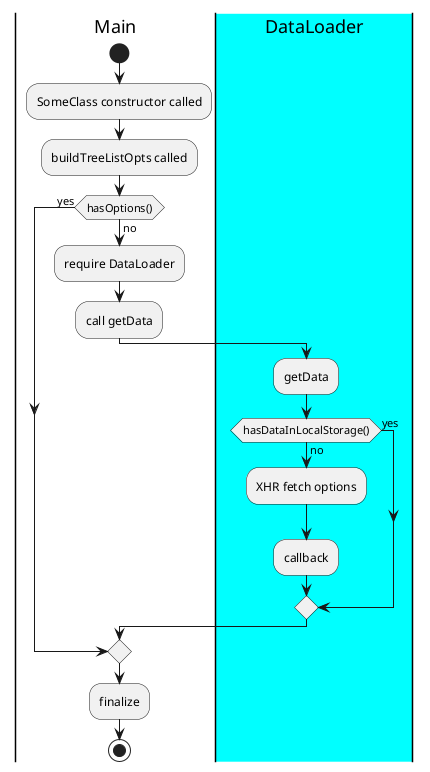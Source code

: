 @startuml
|Main|
start
  :SomeClass constructor called;
  :buildTreeListOpts called;
if (hasOptions()) then (yes)
else (no)
    :require DataLoader;
    :call getData;
|#Cyan|DataLoader|
 :getData;
if (hasDataInLocalStorage()) then (yes)
else (no)
|DataLoader|
    :XHR fetch options;
    :callback;
endif
|Main|
endif
  :finalize;
stop
@enduml
